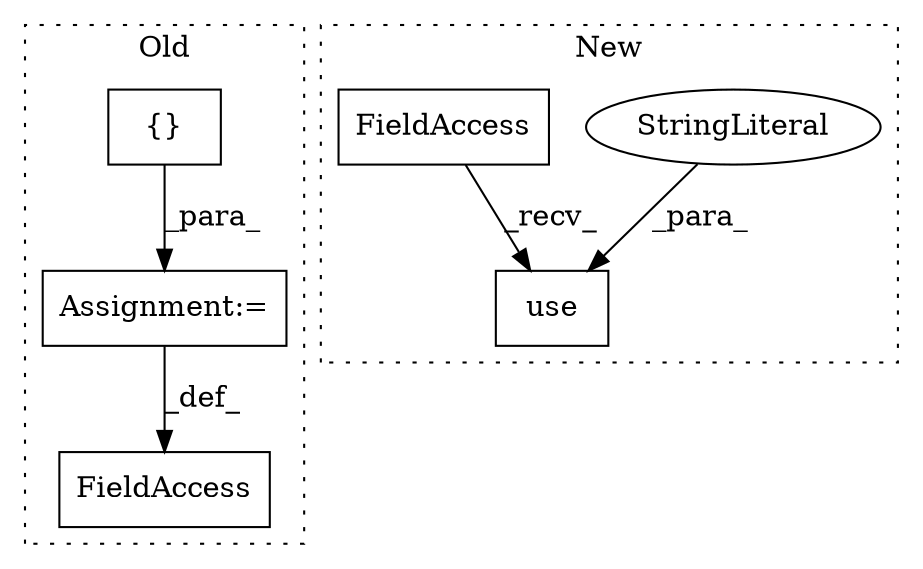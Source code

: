 digraph G {
subgraph cluster0 {
1 [label="{}" a="4" s="3898,4898" l="1,1" shape="box"];
4 [label="Assignment:=" a="7" s="3885" l="1" shape="box"];
6 [label="FieldAccess" a="22" s="3878" l="7" shape="box"];
label = "Old";
style="dotted";
}
subgraph cluster1 {
2 [label="use" a="32" s="3495,3504" l="4,1" shape="box"];
3 [label="StringLiteral" a="45" s="3499" l="5" shape="ellipse"];
5 [label="FieldAccess" a="22" s="3484" l="10" shape="box"];
label = "New";
style="dotted";
}
1 -> 4 [label="_para_"];
3 -> 2 [label="_para_"];
4 -> 6 [label="_def_"];
5 -> 2 [label="_recv_"];
}